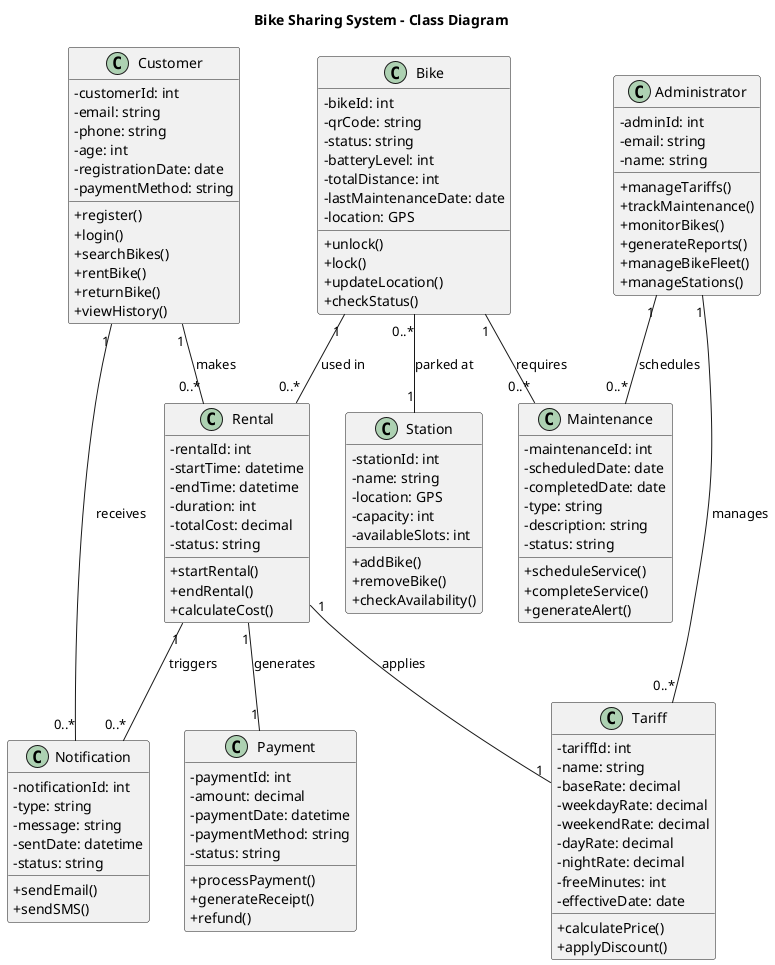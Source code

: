 @startuml Bike_Sharing_Class_Diagram

title Bike Sharing System - Class Diagram

skinparam classAttributeIconSize 0

class Customer {
  - customerId: int
  - email: string
  - phone: string
  - age: int
  - registrationDate: date
  - paymentMethod: string
  + register()
  + login()
  + searchBikes()
  + rentBike()
  + returnBike()
  + viewHistory()
}

class Administrator {
  - adminId: int
  - email: string
  - name: string
  + manageTariffs()
  + trackMaintenance()
  + monitorBikes()
  + generateReports()
  + manageBikeFleet()
  + manageStations()
}

class Bike {
  - bikeId: int
  - qrCode: string
  - status: string
  - batteryLevel: int
  - totalDistance: int
  - lastMaintenanceDate: date
  - location: GPS
  + unlock()
  + lock()
  + updateLocation()
  + checkStatus()
}

class Station {
  - stationId: int
  - name: string
  - location: GPS
  - capacity: int
  - availableSlots: int
  + addBike()
  + removeBike()
  + checkAvailability()
}

class Rental {
  - rentalId: int
  - startTime: datetime
  - endTime: datetime
  - duration: int
  - totalCost: decimal
  - status: string
  + startRental()
  + endRental()
  + calculateCost()
}

class Payment {
  - paymentId: int
  - amount: decimal
  - paymentDate: datetime
  - paymentMethod: string
  - status: string
  + processPayment()
  + generateReceipt()
  + refund()
}

class Tariff {
  - tariffId: int
  - name: string
  - baseRate: decimal
  - weekdayRate: decimal
  - weekendRate: decimal
  - dayRate: decimal
  - nightRate: decimal
  - freeMinutes: int
  - effectiveDate: date
  + calculatePrice()
  + applyDiscount()
}

class Maintenance {
  - maintenanceId: int
  - scheduledDate: date
  - completedDate: date
  - type: string
  - description: string
  - status: string
  + scheduleService()
  + completeService()
  + generateAlert()
}

class Notification {
  - notificationId: int
  - type: string
  - message: string
  - sentDate: datetime
  - status: string
  + sendEmail()
  + sendSMS()
}

Customer "1" -- "0..*" Rental : makes
Administrator "1" -- "0..*" Tariff : manages
Administrator "1" -- "0..*" Maintenance : schedules
Bike "1" -- "0..*" Rental : used in
Bike "0..*" -- "1" Station : parked at
Rental "1" -- "1" Payment : generates
Rental "1" -- "1" Tariff : applies
Bike "1" -- "0..*" Maintenance : requires
Customer "1" -- "0..*" Notification : receives
Rental "1" -- "0..*" Notification : triggers

@enduml